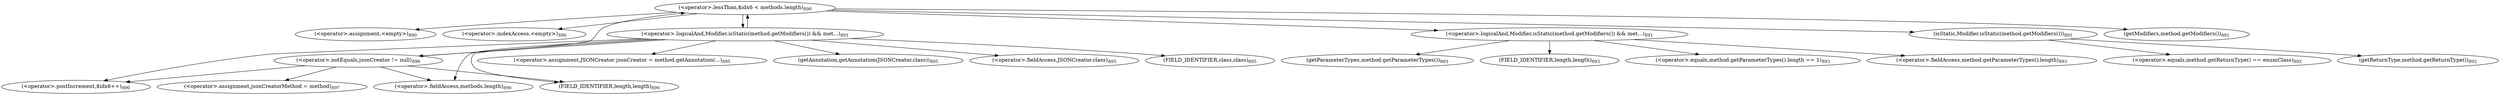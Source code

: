 digraph "getEnumCreator" {  
"2450" [label = <(&lt;operator&gt;.lessThan,$idx6 &lt; methods.length)<SUB>890</SUB>> ]
"2455" [label = <(&lt;operator&gt;.postIncrement,$idx6++)<SUB>890</SUB>> ]
"2452" [label = <(&lt;operator&gt;.fieldAccess,methods.length)<SUB>890</SUB>> ]
"2459" [label = <(&lt;operator&gt;.assignment,&lt;empty&gt;)<SUB>890</SUB>> ]
"2454" [label = <(FIELD_IDENTIFIER,length,length)<SUB>890</SUB>> ]
"2461" [label = <(&lt;operator&gt;.indexAccess,&lt;empty&gt;)<SUB>890</SUB>> ]
"2465" [label = <(&lt;operator&gt;.logicalAnd,Modifier.isStatic(method.getModifiers()) &amp;&amp; met...)<SUB>891</SUB>> ]
"2466" [label = <(&lt;operator&gt;.logicalAnd,Modifier.isStatic(method.getModifiers()) &amp;&amp; met...)<SUB>891</SUB>> ]
"2475" [label = <(&lt;operator&gt;.equals,method.getParameterTypes().length == 1)<SUB>893</SUB>> ]
"2483" [label = <(&lt;operator&gt;.assignment,JSONCreator jsonCreator = method.getAnnotation(...)<SUB>895</SUB>> ]
"2467" [label = <(isStatic,Modifier.isStatic(method.getModifiers()))<SUB>891</SUB>> ]
"2471" [label = <(&lt;operator&gt;.equals,method.getReturnType() == enumClass)<SUB>892</SUB>> ]
"2476" [label = <(&lt;operator&gt;.fieldAccess,method.getParameterTypes().length)<SUB>893</SUB>> ]
"2485" [label = <(getAnnotation,getAnnotation(JSONCreator.class))<SUB>895</SUB>> ]
"2491" [label = <(&lt;operator&gt;.notEquals,jsonCreator != null)<SUB>896</SUB>> ]
"2469" [label = <(getModifiers,method.getModifiers())<SUB>891</SUB>> ]
"2472" [label = <(getReturnType,method.getReturnType())<SUB>892</SUB>> ]
"2477" [label = <(getParameterTypes,method.getParameterTypes())<SUB>893</SUB>> ]
"2479" [label = <(FIELD_IDENTIFIER,length,length)<SUB>893</SUB>> ]
"2487" [label = <(&lt;operator&gt;.fieldAccess,JSONCreator.class)<SUB>895</SUB>> ]
"2495" [label = <(&lt;operator&gt;.assignment,jsonCreatorMethod = method)<SUB>897</SUB>> ]
"2489" [label = <(FIELD_IDENTIFIER,class,class)<SUB>895</SUB>> ]
  "2450" -> "2465" 
  "2450" -> "2466" 
  "2450" -> "2459" 
  "2450" -> "2461" 
  "2450" -> "2467" 
  "2450" -> "2469" 
  "2465" -> "2491" 
  "2465" -> "2483" 
  "2465" -> "2455" 
  "2465" -> "2487" 
  "2465" -> "2489" 
  "2465" -> "2452" 
  "2465" -> "2450" 
  "2465" -> "2485" 
  "2465" -> "2454" 
  "2466" -> "2476" 
  "2466" -> "2479" 
  "2466" -> "2475" 
  "2466" -> "2477" 
  "2467" -> "2472" 
  "2467" -> "2471" 
  "2491" -> "2495" 
  "2491" -> "2455" 
  "2491" -> "2452" 
  "2491" -> "2450" 
  "2491" -> "2454" 
}

